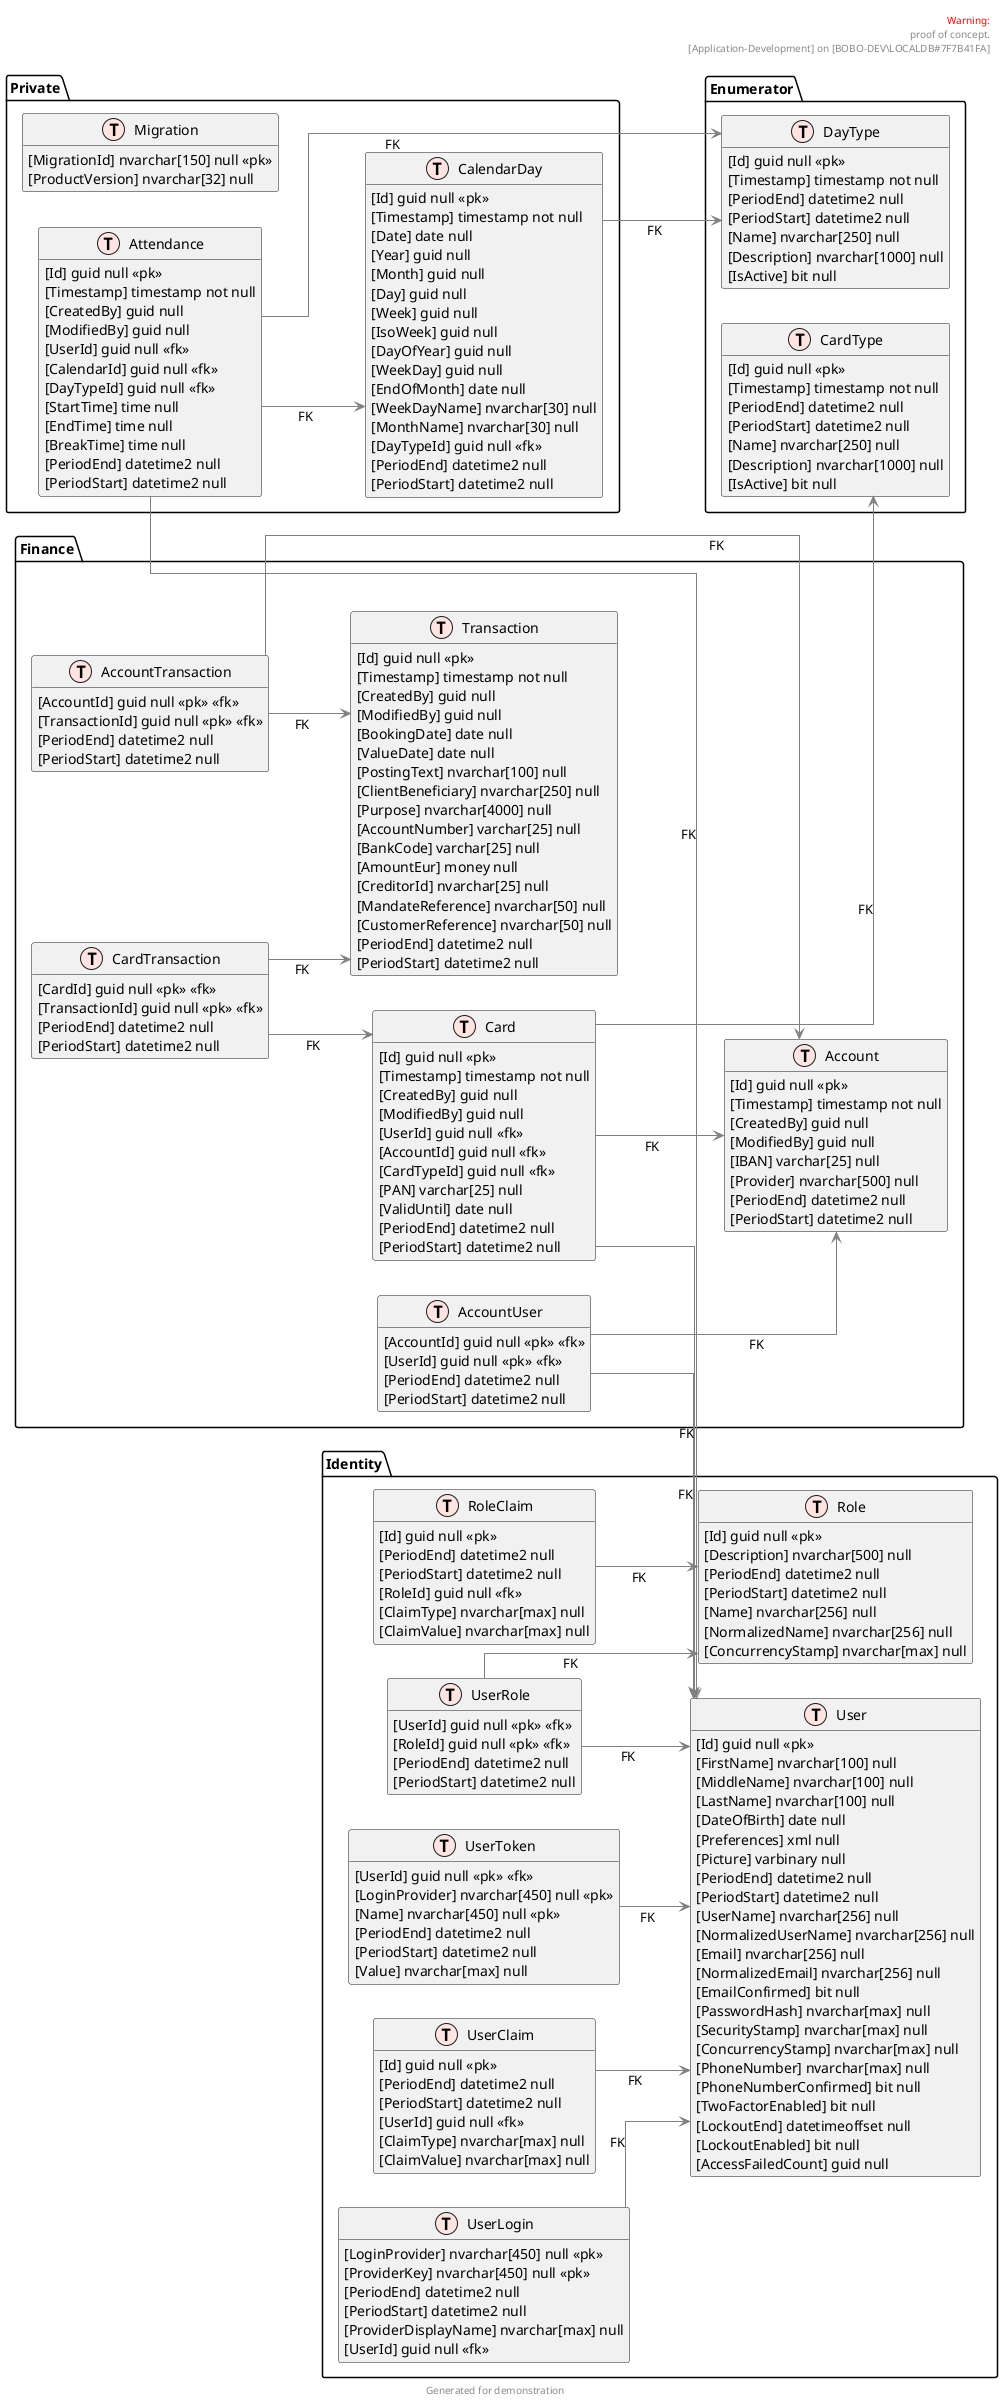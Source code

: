 @startuml schema

header

<font color=red>Warning:</font>
proof of concept.
[Application-Development] on [BOBO-DEV\LOCALDB#7F7B41FA]

endheader
center footer Generated for demonstration

!define table(x) class x << (T,mistyrose) >> 
!define view(x) class x << (V,lightblue) >> 
!define tr(x) class x << (R,red) >> 
!define tf(x) class x << (F,darkorange) >> 
!define af(x) class x << (F,white) >> 
!define fn(x) class x << (F,plum) >> 
!define fs(x) class x << (F,tan) >> 
!define ft(x) class x << (F,wheat) >> 
!define if(x) class x << (F,gainsboro) >> 
!define p(x) class x << (P,indianred) >> 
!define pc(x) class x << (P,lemonshiffon) >> 
!define x(x) class x << (P,linen) >> 

hide methods 
hide stereotypes 
left to right direction
skinparam roundcorner 5
skinparam linetype ortho
skinparam classarrowcolor gray

table(Private.Migration) {
[MigrationId] nvarchar[150] null <<pk>>
[ProductVersion] nvarchar[32] null
}

table(Finance.Account) {
[Id] guid null <<pk>>
[Timestamp] timestamp not null
[CreatedBy] guid null
[ModifiedBy] guid null
[IBAN] varchar[25] null
[Provider] nvarchar[500] null
[PeriodEnd] datetime2 null
[PeriodStart] datetime2 null
}

table(Enumerator.CardType) {
[Id] guid null <<pk>>
[Timestamp] timestamp not null
[PeriodEnd] datetime2 null
[PeriodStart] datetime2 null
[Name] nvarchar[250] null
[Description] nvarchar[1000] null
[IsActive] bit null
}

table(Enumerator.DayType) {
[Id] guid null <<pk>>
[Timestamp] timestamp not null
[PeriodEnd] datetime2 null
[PeriodStart] datetime2 null
[Name] nvarchar[250] null
[Description] nvarchar[1000] null
[IsActive] bit null
}

table(Identity.Role) {
[Id] guid null <<pk>>
[Description] nvarchar[500] null
[PeriodEnd] datetime2 null
[PeriodStart] datetime2 null
[Name] nvarchar[256] null
[NormalizedName] nvarchar[256] null
[ConcurrencyStamp] nvarchar[max] null
}

table(Finance.Transaction) {
[Id] guid null <<pk>>
[Timestamp] timestamp not null
[CreatedBy] guid null
[ModifiedBy] guid null
[BookingDate] date null
[ValueDate] date null
[PostingText] nvarchar[100] null
[ClientBeneficiary] nvarchar[250] null
[Purpose] nvarchar[4000] null
[AccountNumber] varchar[25] null
[BankCode] varchar[25] null
[AmountEur] money null
[CreditorId] nvarchar[25] null
[MandateReference] nvarchar[50] null
[CustomerReference] nvarchar[50] null
[PeriodEnd] datetime2 null
[PeriodStart] datetime2 null
}

table(Identity.User) {
[Id] guid null <<pk>>
[FirstName] nvarchar[100] null
[MiddleName] nvarchar[100] null
[LastName] nvarchar[100] null
[DateOfBirth] date null
[Preferences] xml null
[Picture] varbinary null
[PeriodEnd] datetime2 null
[PeriodStart] datetime2 null
[UserName] nvarchar[256] null
[NormalizedUserName] nvarchar[256] null
[Email] nvarchar[256] null
[NormalizedEmail] nvarchar[256] null
[EmailConfirmed] bit null
[PasswordHash] nvarchar[max] null
[SecurityStamp] nvarchar[max] null
[ConcurrencyStamp] nvarchar[max] null
[PhoneNumber] nvarchar[max] null
[PhoneNumberConfirmed] bit null
[TwoFactorEnabled] bit null
[LockoutEnd] datetimeoffset null
[LockoutEnabled] bit null
[AccessFailedCount] guid null
}

table(Private.CalendarDay) {
[Id] guid null <<pk>>
[Timestamp] timestamp not null
[Date] date null
[Year] guid null
[Month] guid null
[Day] guid null
[Week] guid null
[IsoWeek] guid null
[DayOfYear] guid null
[WeekDay] guid null
[EndOfMonth] date null
[WeekDayName] nvarchar[30] null
[MonthName] nvarchar[30] null
[DayTypeId] guid null <<fk>>
[PeriodEnd] datetime2 null
[PeriodStart] datetime2 null
}

table(Identity.RoleClaim) {
[Id] guid null <<pk>>
[PeriodEnd] datetime2 null
[PeriodStart] datetime2 null
[RoleId] guid null <<fk>>
[ClaimType] nvarchar[max] null
[ClaimValue] nvarchar[max] null
}

table(Finance.AccountTransaction) {
[AccountId] guid null <<pk>> <<fk>>
[TransactionId] guid null <<pk>> <<fk>>
[PeriodEnd] datetime2 null
[PeriodStart] datetime2 null
}

table(Finance.AccountUser) {
[AccountId] guid null <<pk>> <<fk>>
[UserId] guid null <<pk>> <<fk>>
[PeriodEnd] datetime2 null
[PeriodStart] datetime2 null
}

table(Finance.Card) {
[Id] guid null <<pk>>
[Timestamp] timestamp not null
[CreatedBy] guid null
[ModifiedBy] guid null
[UserId] guid null <<fk>>
[AccountId] guid null <<fk>>
[CardTypeId] guid null <<fk>>
[PAN] varchar[25] null
[ValidUntil] date null
[PeriodEnd] datetime2 null
[PeriodStart] datetime2 null
}

table(Identity.UserClaim) {
[Id] guid null <<pk>>
[PeriodEnd] datetime2 null
[PeriodStart] datetime2 null
[UserId] guid null <<fk>>
[ClaimType] nvarchar[max] null
[ClaimValue] nvarchar[max] null
}

table(Identity.UserLogin) {
[LoginProvider] nvarchar[450] null <<pk>>
[ProviderKey] nvarchar[450] null <<pk>>
[PeriodEnd] datetime2 null
[PeriodStart] datetime2 null
[ProviderDisplayName] nvarchar[max] null
[UserId] guid null <<fk>>
}

table(Identity.UserRole) {
[UserId] guid null <<pk>> <<fk>>
[RoleId] guid null <<pk>> <<fk>>
[PeriodEnd] datetime2 null
[PeriodStart] datetime2 null
}

table(Identity.UserToken) {
[UserId] guid null <<pk>> <<fk>>
[LoginProvider] nvarchar[450] null <<pk>>
[Name] nvarchar[450] null <<pk>>
[PeriodEnd] datetime2 null
[PeriodStart] datetime2 null
[Value] nvarchar[max] null
}

table(Private.Attendance) {
[Id] guid null <<pk>>
[Timestamp] timestamp not null
[CreatedBy] guid null
[ModifiedBy] guid null
[UserId] guid null <<fk>>
[CalendarId] guid null <<fk>>
[DayTypeId] guid null <<fk>>
[StartTime] time null
[EndTime] time null
[BreakTime] time null
[PeriodEnd] datetime2 null
[PeriodStart] datetime2 null
}

table(Finance.CardTransaction) {
[CardId] guid null <<pk>> <<fk>>
[TransactionId] guid null <<pk>> <<fk>>
[PeriodEnd] datetime2 null
[PeriodStart] datetime2 null
}

Finance.AccountTransaction --> Finance.Account:FK
Finance.AccountUser --> Finance.Account:FK
Finance.Card --> Finance.Account:FK
Finance.Card --> Enumerator.CardType:FK
Private.CalendarDay --> Enumerator.DayType:FK
Private.Attendance --> Enumerator.DayType:FK
Identity.RoleClaim --> Identity.Role:FK
Identity.UserRole --> Identity.Role:FK
Finance.AccountTransaction --> Finance.Transaction:FK
Finance.CardTransaction --> Finance.Transaction:FK
Finance.AccountUser --> Identity.User:FK
Finance.Card --> Identity.User:FK
Identity.UserClaim --> Identity.User:FK
Identity.UserLogin --> Identity.User:FK
Identity.UserRole --> Identity.User:FK
Identity.UserToken --> Identity.User:FK
Private.Attendance --> Identity.User:FK
Private.Attendance --> Private.CalendarDay:FK
Finance.CardTransaction --> Finance.Card:FK

@enduml